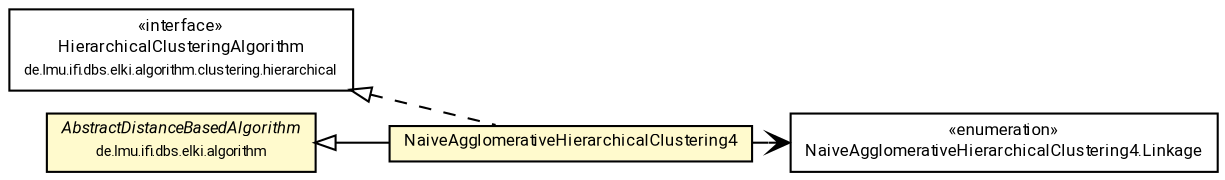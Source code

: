 #!/usr/local/bin/dot
#
# Class diagram 
# Generated by UMLGraph version R5_7_2-60-g0e99a6 (http://www.spinellis.gr/umlgraph/)
#

digraph G {
	graph [fontnames="svg"]
	edge [fontname="Roboto",fontsize=7,labelfontname="Roboto",labelfontsize=7,color="black"];
	node [fontname="Roboto",fontcolor="black",fontsize=8,shape=plaintext,margin=0,width=0,height=0];
	nodesep=0.15;
	ranksep=0.25;
	rankdir=LR;
	// de.lmu.ifi.dbs.elki.algorithm.clustering.hierarchical.HierarchicalClusteringAlgorithm
	c7267479 [label=<<table title="de.lmu.ifi.dbs.elki.algorithm.clustering.hierarchical.HierarchicalClusteringAlgorithm" border="0" cellborder="1" cellspacing="0" cellpadding="2" href="../../de/lmu/ifi/dbs/elki/algorithm/clustering/hierarchical/HierarchicalClusteringAlgorithm.html" target="_parent">
		<tr><td><table border="0" cellspacing="0" cellpadding="1">
		<tr><td align="center" balign="center"> &#171;interface&#187; </td></tr>
		<tr><td align="center" balign="center"> <font face="Roboto">HierarchicalClusteringAlgorithm</font> </td></tr>
		<tr><td align="center" balign="center"> <font face="Roboto" point-size="7.0">de.lmu.ifi.dbs.elki.algorithm.clustering.hierarchical</font> </td></tr>
		</table></td></tr>
		</table>>, URL="../../de/lmu/ifi/dbs/elki/algorithm/clustering/hierarchical/HierarchicalClusteringAlgorithm.html"];
	// de.lmu.ifi.dbs.elki.algorithm.AbstractDistanceBasedAlgorithm<O, R extends de.lmu.ifi.dbs.elki.result.Result>
	c7267845 [label=<<table title="de.lmu.ifi.dbs.elki.algorithm.AbstractDistanceBasedAlgorithm" border="0" cellborder="1" cellspacing="0" cellpadding="2" bgcolor="LemonChiffon" href="../../de/lmu/ifi/dbs/elki/algorithm/AbstractDistanceBasedAlgorithm.html" target="_parent">
		<tr><td><table border="0" cellspacing="0" cellpadding="1">
		<tr><td align="center" balign="center"> <font face="Roboto"><i>AbstractDistanceBasedAlgorithm</i></font> </td></tr>
		<tr><td align="center" balign="center"> <font face="Roboto" point-size="7.0">de.lmu.ifi.dbs.elki.algorithm</font> </td></tr>
		</table></td></tr>
		</table>>, URL="../../de/lmu/ifi/dbs/elki/algorithm/AbstractDistanceBasedAlgorithm.html"];
	// tutorial.clustering.NaiveAgglomerativeHierarchicalClustering4<O>
	c7269908 [label=<<table title="tutorial.clustering.NaiveAgglomerativeHierarchicalClustering4" border="0" cellborder="1" cellspacing="0" cellpadding="2" bgcolor="lemonChiffon" href="NaiveAgglomerativeHierarchicalClustering4.html" target="_parent">
		<tr><td><table border="0" cellspacing="0" cellpadding="1">
		<tr><td align="center" balign="center"> <font face="Roboto">NaiveAgglomerativeHierarchicalClustering4</font> </td></tr>
		</table></td></tr>
		</table>>, URL="NaiveAgglomerativeHierarchicalClustering4.html"];
	// tutorial.clustering.NaiveAgglomerativeHierarchicalClustering4.Linkage
	c7269909 [label=<<table title="tutorial.clustering.NaiveAgglomerativeHierarchicalClustering4.Linkage" border="0" cellborder="1" cellspacing="0" cellpadding="2" href="NaiveAgglomerativeHierarchicalClustering4.Linkage.html" target="_parent">
		<tr><td><table border="0" cellspacing="0" cellpadding="1">
		<tr><td align="center" balign="center"> &#171;enumeration&#187; </td></tr>
		<tr><td align="center" balign="center"> <font face="Roboto">NaiveAgglomerativeHierarchicalClustering4.Linkage</font> </td></tr>
		</table></td></tr>
		</table>>, URL="NaiveAgglomerativeHierarchicalClustering4.Linkage.html"];
	// tutorial.clustering.NaiveAgglomerativeHierarchicalClustering4<O> extends de.lmu.ifi.dbs.elki.algorithm.AbstractDistanceBasedAlgorithm<O, R extends de.lmu.ifi.dbs.elki.result.Result>
	c7267845 -> c7269908 [arrowtail=empty,dir=back,weight=10];
	// tutorial.clustering.NaiveAgglomerativeHierarchicalClustering4<O> implements de.lmu.ifi.dbs.elki.algorithm.clustering.hierarchical.HierarchicalClusteringAlgorithm
	c7267479 -> c7269908 [arrowtail=empty,style=dashed,dir=back,weight=9];
	// tutorial.clustering.NaiveAgglomerativeHierarchicalClustering4<O> navassoc tutorial.clustering.NaiveAgglomerativeHierarchicalClustering4.Linkage
	c7269908 -> c7269909 [arrowhead=open,weight=1];
}

